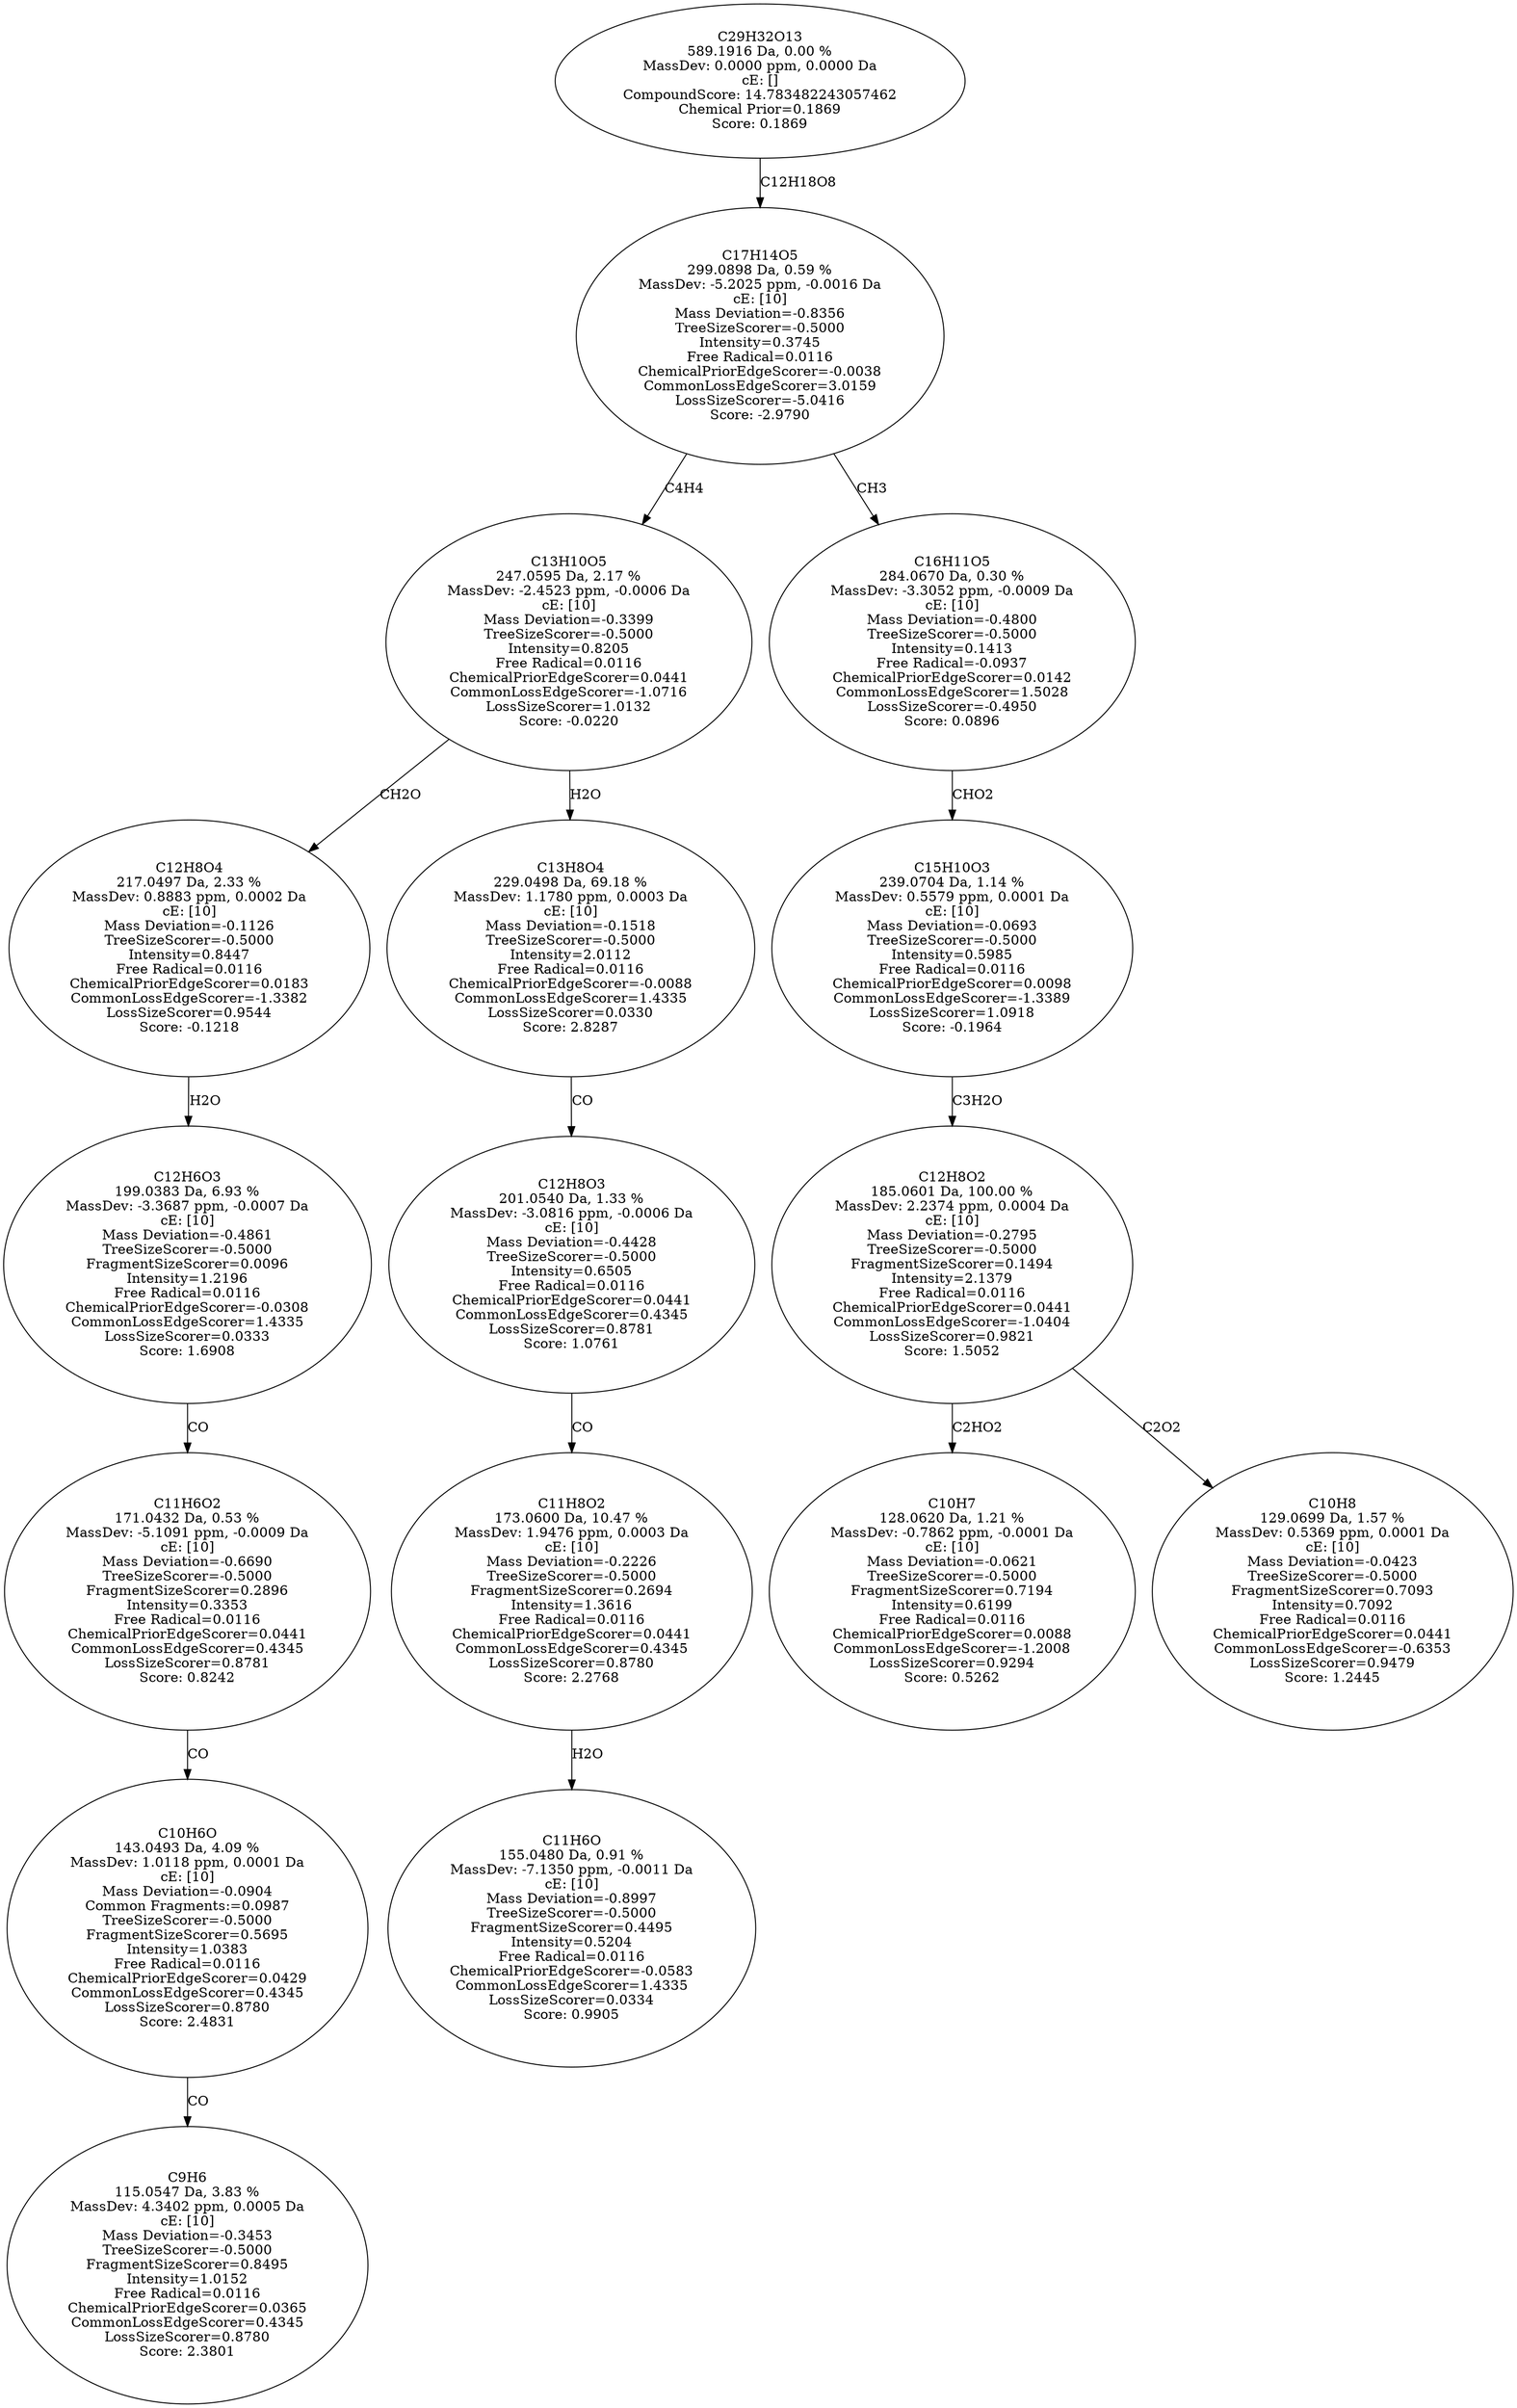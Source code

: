 strict digraph {
v1 [label="C9H6\n115.0547 Da, 3.83 %\nMassDev: 4.3402 ppm, 0.0005 Da\ncE: [10]\nMass Deviation=-0.3453\nTreeSizeScorer=-0.5000\nFragmentSizeScorer=0.8495\nIntensity=1.0152\nFree Radical=0.0116\nChemicalPriorEdgeScorer=0.0365\nCommonLossEdgeScorer=0.4345\nLossSizeScorer=0.8780\nScore: 2.3801"];
v2 [label="C10H6O\n143.0493 Da, 4.09 %\nMassDev: 1.0118 ppm, 0.0001 Da\ncE: [10]\nMass Deviation=-0.0904\nCommon Fragments:=0.0987\nTreeSizeScorer=-0.5000\nFragmentSizeScorer=0.5695\nIntensity=1.0383\nFree Radical=0.0116\nChemicalPriorEdgeScorer=0.0429\nCommonLossEdgeScorer=0.4345\nLossSizeScorer=0.8780\nScore: 2.4831"];
v3 [label="C11H6O2\n171.0432 Da, 0.53 %\nMassDev: -5.1091 ppm, -0.0009 Da\ncE: [10]\nMass Deviation=-0.6690\nTreeSizeScorer=-0.5000\nFragmentSizeScorer=0.2896\nIntensity=0.3353\nFree Radical=0.0116\nChemicalPriorEdgeScorer=0.0441\nCommonLossEdgeScorer=0.4345\nLossSizeScorer=0.8781\nScore: 0.8242"];
v4 [label="C12H6O3\n199.0383 Da, 6.93 %\nMassDev: -3.3687 ppm, -0.0007 Da\ncE: [10]\nMass Deviation=-0.4861\nTreeSizeScorer=-0.5000\nFragmentSizeScorer=0.0096\nIntensity=1.2196\nFree Radical=0.0116\nChemicalPriorEdgeScorer=-0.0308\nCommonLossEdgeScorer=1.4335\nLossSizeScorer=0.0333\nScore: 1.6908"];
v5 [label="C12H8O4\n217.0497 Da, 2.33 %\nMassDev: 0.8883 ppm, 0.0002 Da\ncE: [10]\nMass Deviation=-0.1126\nTreeSizeScorer=-0.5000\nIntensity=0.8447\nFree Radical=0.0116\nChemicalPriorEdgeScorer=0.0183\nCommonLossEdgeScorer=-1.3382\nLossSizeScorer=0.9544\nScore: -0.1218"];
v6 [label="C11H6O\n155.0480 Da, 0.91 %\nMassDev: -7.1350 ppm, -0.0011 Da\ncE: [10]\nMass Deviation=-0.8997\nTreeSizeScorer=-0.5000\nFragmentSizeScorer=0.4495\nIntensity=0.5204\nFree Radical=0.0116\nChemicalPriorEdgeScorer=-0.0583\nCommonLossEdgeScorer=1.4335\nLossSizeScorer=0.0334\nScore: 0.9905"];
v7 [label="C11H8O2\n173.0600 Da, 10.47 %\nMassDev: 1.9476 ppm, 0.0003 Da\ncE: [10]\nMass Deviation=-0.2226\nTreeSizeScorer=-0.5000\nFragmentSizeScorer=0.2694\nIntensity=1.3616\nFree Radical=0.0116\nChemicalPriorEdgeScorer=0.0441\nCommonLossEdgeScorer=0.4345\nLossSizeScorer=0.8780\nScore: 2.2768"];
v8 [label="C12H8O3\n201.0540 Da, 1.33 %\nMassDev: -3.0816 ppm, -0.0006 Da\ncE: [10]\nMass Deviation=-0.4428\nTreeSizeScorer=-0.5000\nIntensity=0.6505\nFree Radical=0.0116\nChemicalPriorEdgeScorer=0.0441\nCommonLossEdgeScorer=0.4345\nLossSizeScorer=0.8781\nScore: 1.0761"];
v9 [label="C13H8O4\n229.0498 Da, 69.18 %\nMassDev: 1.1780 ppm, 0.0003 Da\ncE: [10]\nMass Deviation=-0.1518\nTreeSizeScorer=-0.5000\nIntensity=2.0112\nFree Radical=0.0116\nChemicalPriorEdgeScorer=-0.0088\nCommonLossEdgeScorer=1.4335\nLossSizeScorer=0.0330\nScore: 2.8287"];
v10 [label="C13H10O5\n247.0595 Da, 2.17 %\nMassDev: -2.4523 ppm, -0.0006 Da\ncE: [10]\nMass Deviation=-0.3399\nTreeSizeScorer=-0.5000\nIntensity=0.8205\nFree Radical=0.0116\nChemicalPriorEdgeScorer=0.0441\nCommonLossEdgeScorer=-1.0716\nLossSizeScorer=1.0132\nScore: -0.0220"];
v11 [label="C10H7\n128.0620 Da, 1.21 %\nMassDev: -0.7862 ppm, -0.0001 Da\ncE: [10]\nMass Deviation=-0.0621\nTreeSizeScorer=-0.5000\nFragmentSizeScorer=0.7194\nIntensity=0.6199\nFree Radical=0.0116\nChemicalPriorEdgeScorer=0.0088\nCommonLossEdgeScorer=-1.2008\nLossSizeScorer=0.9294\nScore: 0.5262"];
v12 [label="C10H8\n129.0699 Da, 1.57 %\nMassDev: 0.5369 ppm, 0.0001 Da\ncE: [10]\nMass Deviation=-0.0423\nTreeSizeScorer=-0.5000\nFragmentSizeScorer=0.7093\nIntensity=0.7092\nFree Radical=0.0116\nChemicalPriorEdgeScorer=0.0441\nCommonLossEdgeScorer=-0.6353\nLossSizeScorer=0.9479\nScore: 1.2445"];
v13 [label="C12H8O2\n185.0601 Da, 100.00 %\nMassDev: 2.2374 ppm, 0.0004 Da\ncE: [10]\nMass Deviation=-0.2795\nTreeSizeScorer=-0.5000\nFragmentSizeScorer=0.1494\nIntensity=2.1379\nFree Radical=0.0116\nChemicalPriorEdgeScorer=0.0441\nCommonLossEdgeScorer=-1.0404\nLossSizeScorer=0.9821\nScore: 1.5052"];
v14 [label="C15H10O3\n239.0704 Da, 1.14 %\nMassDev: 0.5579 ppm, 0.0001 Da\ncE: [10]\nMass Deviation=-0.0693\nTreeSizeScorer=-0.5000\nIntensity=0.5985\nFree Radical=0.0116\nChemicalPriorEdgeScorer=0.0098\nCommonLossEdgeScorer=-1.3389\nLossSizeScorer=1.0918\nScore: -0.1964"];
v15 [label="C16H11O5\n284.0670 Da, 0.30 %\nMassDev: -3.3052 ppm, -0.0009 Da\ncE: [10]\nMass Deviation=-0.4800\nTreeSizeScorer=-0.5000\nIntensity=0.1413\nFree Radical=-0.0937\nChemicalPriorEdgeScorer=0.0142\nCommonLossEdgeScorer=1.5028\nLossSizeScorer=-0.4950\nScore: 0.0896"];
v16 [label="C17H14O5\n299.0898 Da, 0.59 %\nMassDev: -5.2025 ppm, -0.0016 Da\ncE: [10]\nMass Deviation=-0.8356\nTreeSizeScorer=-0.5000\nIntensity=0.3745\nFree Radical=0.0116\nChemicalPriorEdgeScorer=-0.0038\nCommonLossEdgeScorer=3.0159\nLossSizeScorer=-5.0416\nScore: -2.9790"];
v17 [label="C29H32O13\n589.1916 Da, 0.00 %\nMassDev: 0.0000 ppm, 0.0000 Da\ncE: []\nCompoundScore: 14.783482243057462\nChemical Prior=0.1869\nScore: 0.1869"];
v2 -> v1 [label="CO"];
v3 -> v2 [label="CO"];
v4 -> v3 [label="CO"];
v5 -> v4 [label="H2O"];
v10 -> v5 [label="CH2O"];
v7 -> v6 [label="H2O"];
v8 -> v7 [label="CO"];
v9 -> v8 [label="CO"];
v10 -> v9 [label="H2O"];
v16 -> v10 [label="C4H4"];
v13 -> v11 [label="C2HO2"];
v13 -> v12 [label="C2O2"];
v14 -> v13 [label="C3H2O"];
v15 -> v14 [label="CHO2"];
v16 -> v15 [label="CH3"];
v17 -> v16 [label="C12H18O8"];
}